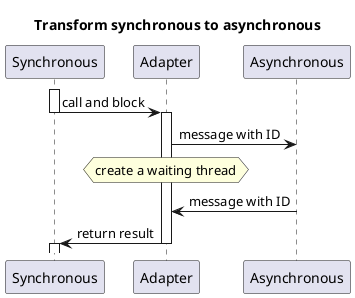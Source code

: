 @startuml
title Transform synchronous to asynchronous

participant Synchronous
participant Adapter
participant Asynchronous

activate Synchronous

Synchronous -> Adapter: call and block
deactivate Synchronous

activate Adapter

Adapter -> Asynchronous: message with ID
hnote over Adapter : create a waiting thread
Asynchronous -> Adapter: message with ID

Adapter -> Synchronous: return result
deactivate Adapter
activate Synchronous

@enduml